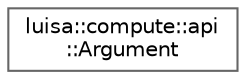 digraph "类继承关系图"
{
 // LATEX_PDF_SIZE
  bgcolor="transparent";
  edge [fontname=Helvetica,fontsize=10,labelfontname=Helvetica,labelfontsize=10];
  node [fontname=Helvetica,fontsize=10,shape=box,height=0.2,width=0.4];
  rankdir="LR";
  Node0 [id="Node000000",label="luisa::compute::api\l::Argument",height=0.2,width=0.4,color="grey40", fillcolor="white", style="filled",URL="$structluisa_1_1compute_1_1api_1_1_argument.html",tooltip=" "];
}
